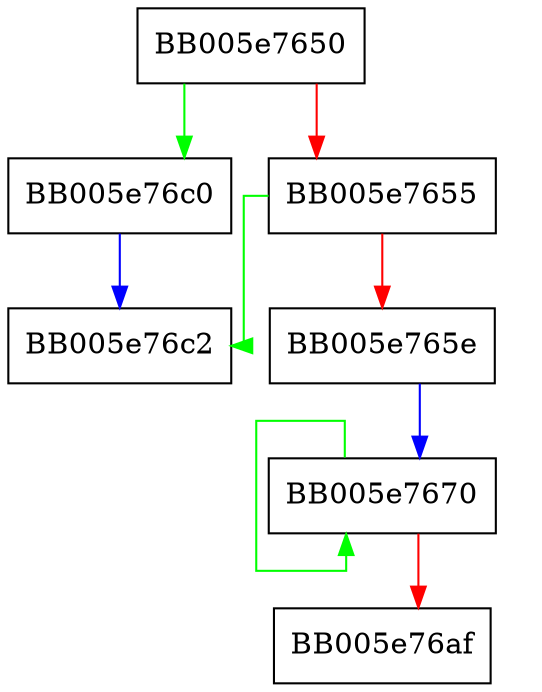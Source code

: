 digraph OPENSSL_LH_strhash {
  node [shape="box"];
  graph [splines=ortho];
  BB005e7650 -> BB005e76c0 [color="green"];
  BB005e7650 -> BB005e7655 [color="red"];
  BB005e7655 -> BB005e76c2 [color="green"];
  BB005e7655 -> BB005e765e [color="red"];
  BB005e765e -> BB005e7670 [color="blue"];
  BB005e7670 -> BB005e7670 [color="green"];
  BB005e7670 -> BB005e76af [color="red"];
  BB005e76c0 -> BB005e76c2 [color="blue"];
}